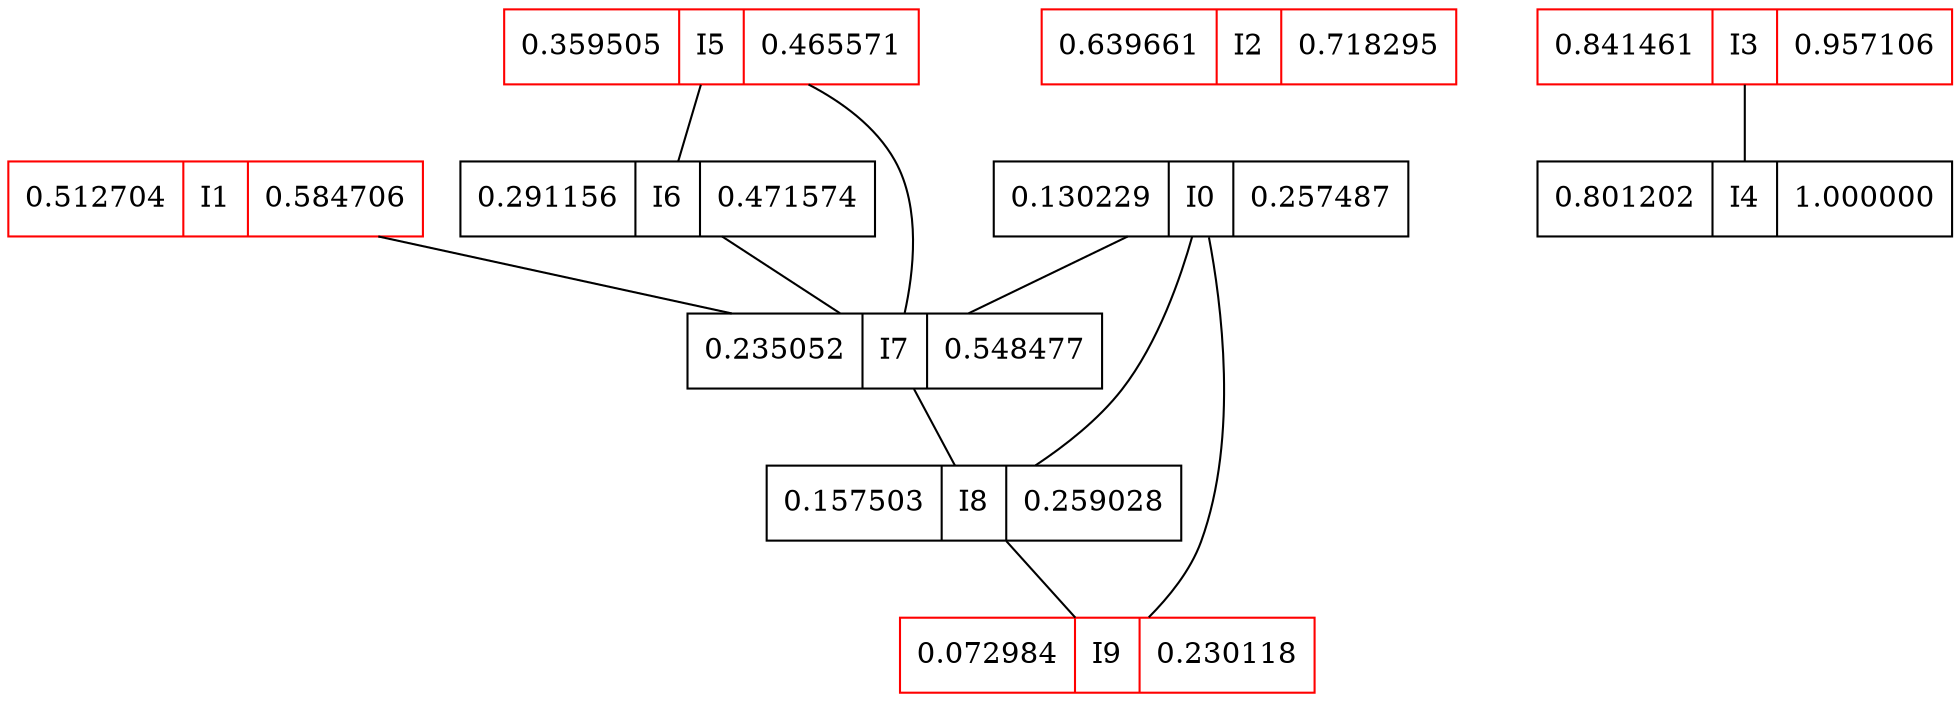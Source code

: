 graph IntervalGraph {
struct0 [shape=record, color=black, label="0.130229|I0|0.257487"]
struct1 [shape=record, color=red, label="0.512704|I1|0.584706"]
struct2 [shape=record, color=red, label="0.639661|I2|0.718295"]
struct3 [shape=record, color=red, label="0.841461|I3|0.957106"]
struct4 [shape=record, color=black, label="0.801202|I4|1.000000"]
struct5 [shape=record, color=red, label="0.359505|I5|0.465571"]
struct6 [shape=record, color=black, label="0.291156|I6|0.471574"]
struct7 [shape=record, color=black, label="0.235052|I7|0.548477"]
struct8 [shape=record, color=black, label="0.157503|I8|0.259028"]
struct9 [shape=record, color=red, label="0.072984|I9|0.230118"]
 struct0 -- struct7;
 struct0 -- struct8;
 struct0 -- struct9;
 struct1 -- struct7;
 struct2;
 struct3 -- struct4;
 struct4;
 struct5 -- struct6;
 struct5 -- struct7;
 struct6 -- struct7;
 struct7 -- struct8;
 struct8 -- struct9;
 struct9;
}
